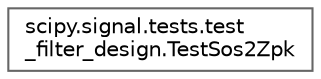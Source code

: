 digraph "Graphical Class Hierarchy"
{
 // LATEX_PDF_SIZE
  bgcolor="transparent";
  edge [fontname=Helvetica,fontsize=10,labelfontname=Helvetica,labelfontsize=10];
  node [fontname=Helvetica,fontsize=10,shape=box,height=0.2,width=0.4];
  rankdir="LR";
  Node0 [id="Node000000",label="scipy.signal.tests.test\l_filter_design.TestSos2Zpk",height=0.2,width=0.4,color="grey40", fillcolor="white", style="filled",URL="$dd/d20/classscipy_1_1signal_1_1tests_1_1test__filter__design_1_1TestSos2Zpk.html",tooltip=" "];
}
